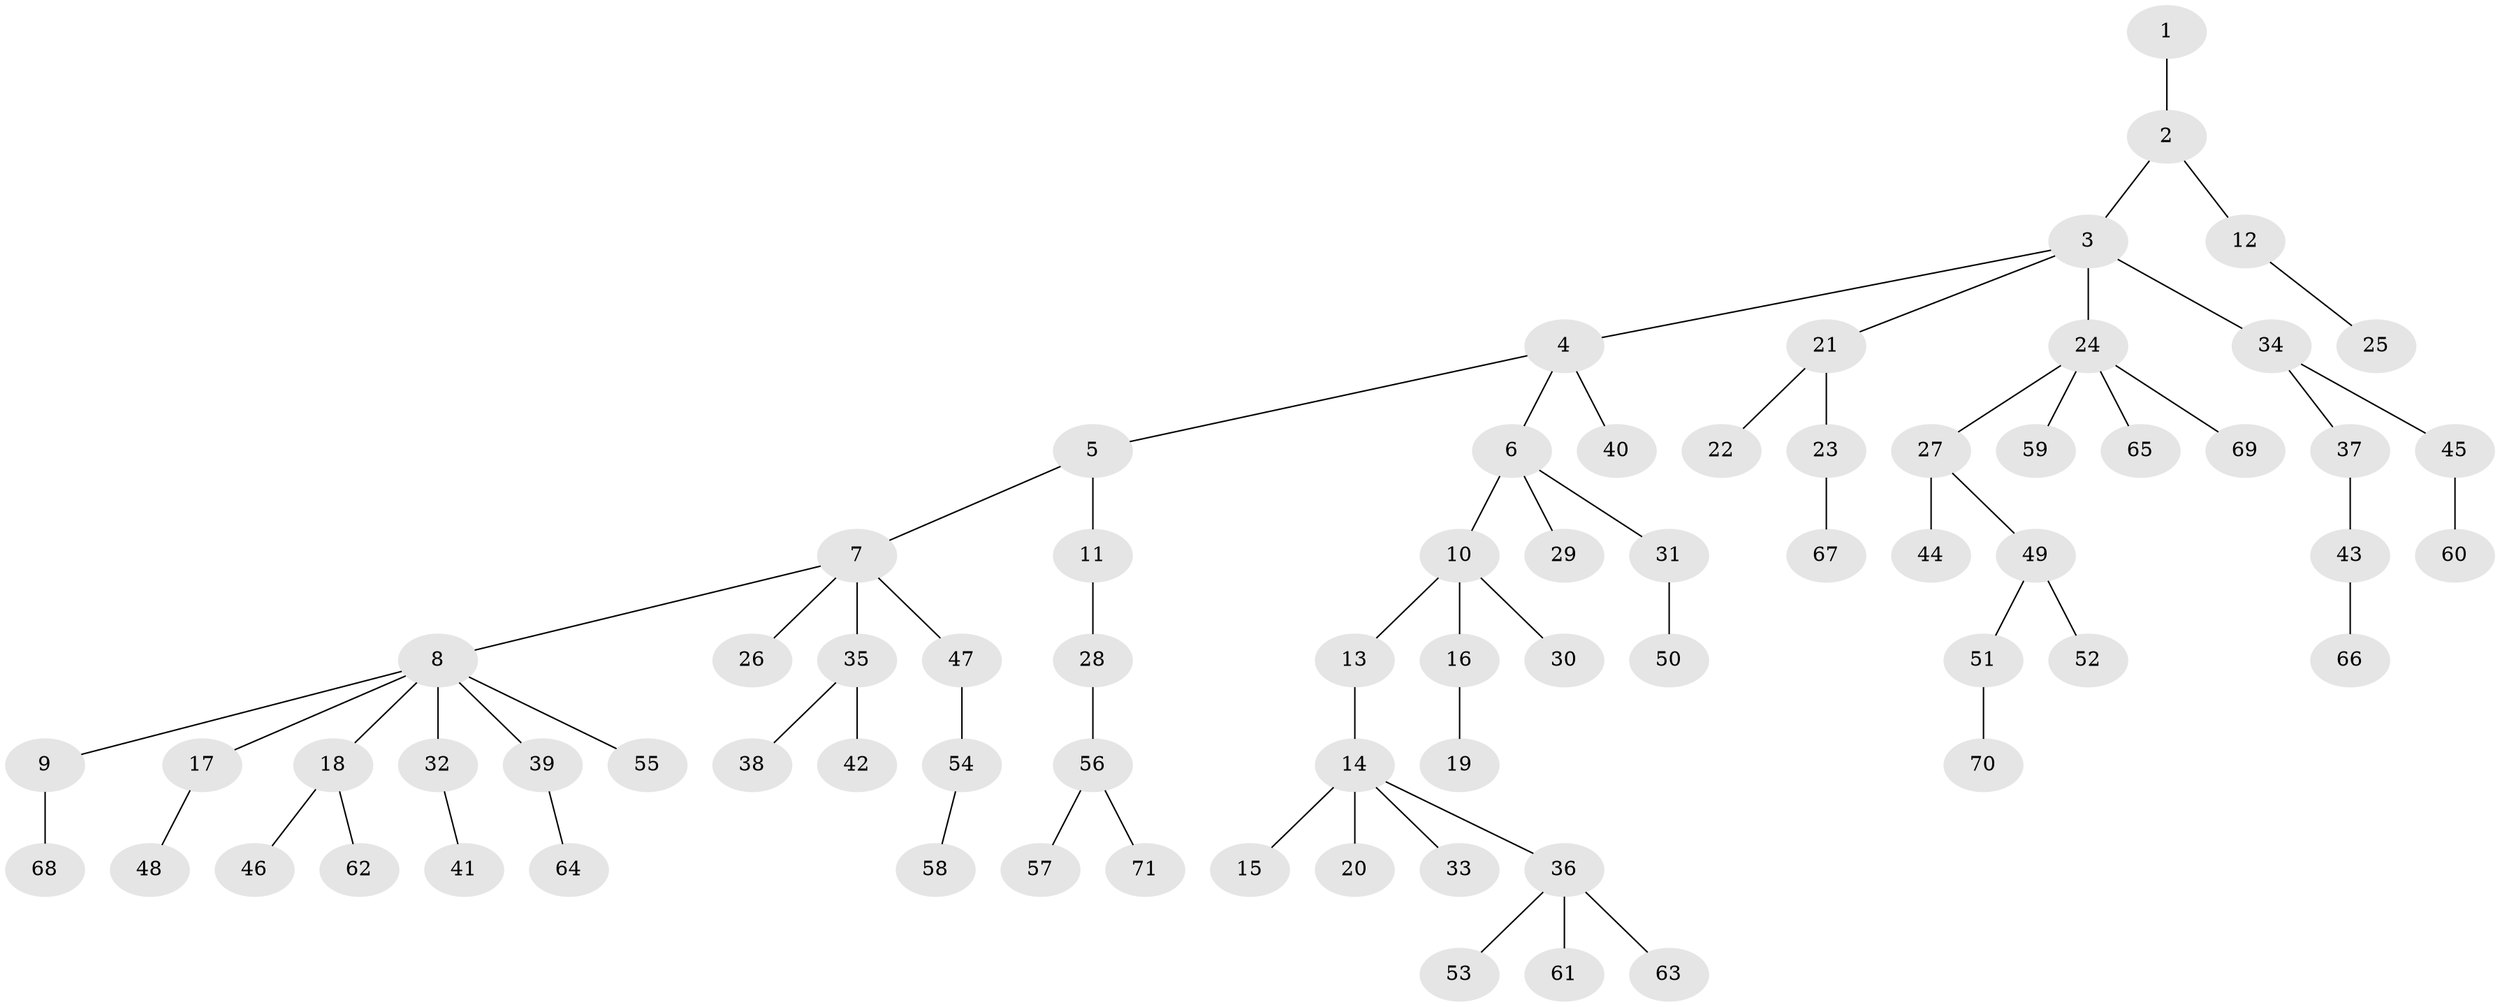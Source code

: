 // coarse degree distribution, {2: 0.22448979591836735, 6: 0.061224489795918366, 3: 0.061224489795918366, 7: 0.02040816326530612, 4: 0.061224489795918366, 1: 0.5714285714285714}
// Generated by graph-tools (version 1.1) at 2025/24/03/03/25 07:24:06]
// undirected, 71 vertices, 70 edges
graph export_dot {
graph [start="1"]
  node [color=gray90,style=filled];
  1;
  2;
  3;
  4;
  5;
  6;
  7;
  8;
  9;
  10;
  11;
  12;
  13;
  14;
  15;
  16;
  17;
  18;
  19;
  20;
  21;
  22;
  23;
  24;
  25;
  26;
  27;
  28;
  29;
  30;
  31;
  32;
  33;
  34;
  35;
  36;
  37;
  38;
  39;
  40;
  41;
  42;
  43;
  44;
  45;
  46;
  47;
  48;
  49;
  50;
  51;
  52;
  53;
  54;
  55;
  56;
  57;
  58;
  59;
  60;
  61;
  62;
  63;
  64;
  65;
  66;
  67;
  68;
  69;
  70;
  71;
  1 -- 2;
  2 -- 3;
  2 -- 12;
  3 -- 4;
  3 -- 21;
  3 -- 24;
  3 -- 34;
  4 -- 5;
  4 -- 6;
  4 -- 40;
  5 -- 7;
  5 -- 11;
  6 -- 10;
  6 -- 29;
  6 -- 31;
  7 -- 8;
  7 -- 26;
  7 -- 35;
  7 -- 47;
  8 -- 9;
  8 -- 17;
  8 -- 18;
  8 -- 32;
  8 -- 39;
  8 -- 55;
  9 -- 68;
  10 -- 13;
  10 -- 16;
  10 -- 30;
  11 -- 28;
  12 -- 25;
  13 -- 14;
  14 -- 15;
  14 -- 20;
  14 -- 33;
  14 -- 36;
  16 -- 19;
  17 -- 48;
  18 -- 46;
  18 -- 62;
  21 -- 22;
  21 -- 23;
  23 -- 67;
  24 -- 27;
  24 -- 59;
  24 -- 65;
  24 -- 69;
  27 -- 44;
  27 -- 49;
  28 -- 56;
  31 -- 50;
  32 -- 41;
  34 -- 37;
  34 -- 45;
  35 -- 38;
  35 -- 42;
  36 -- 53;
  36 -- 61;
  36 -- 63;
  37 -- 43;
  39 -- 64;
  43 -- 66;
  45 -- 60;
  47 -- 54;
  49 -- 51;
  49 -- 52;
  51 -- 70;
  54 -- 58;
  56 -- 57;
  56 -- 71;
}
